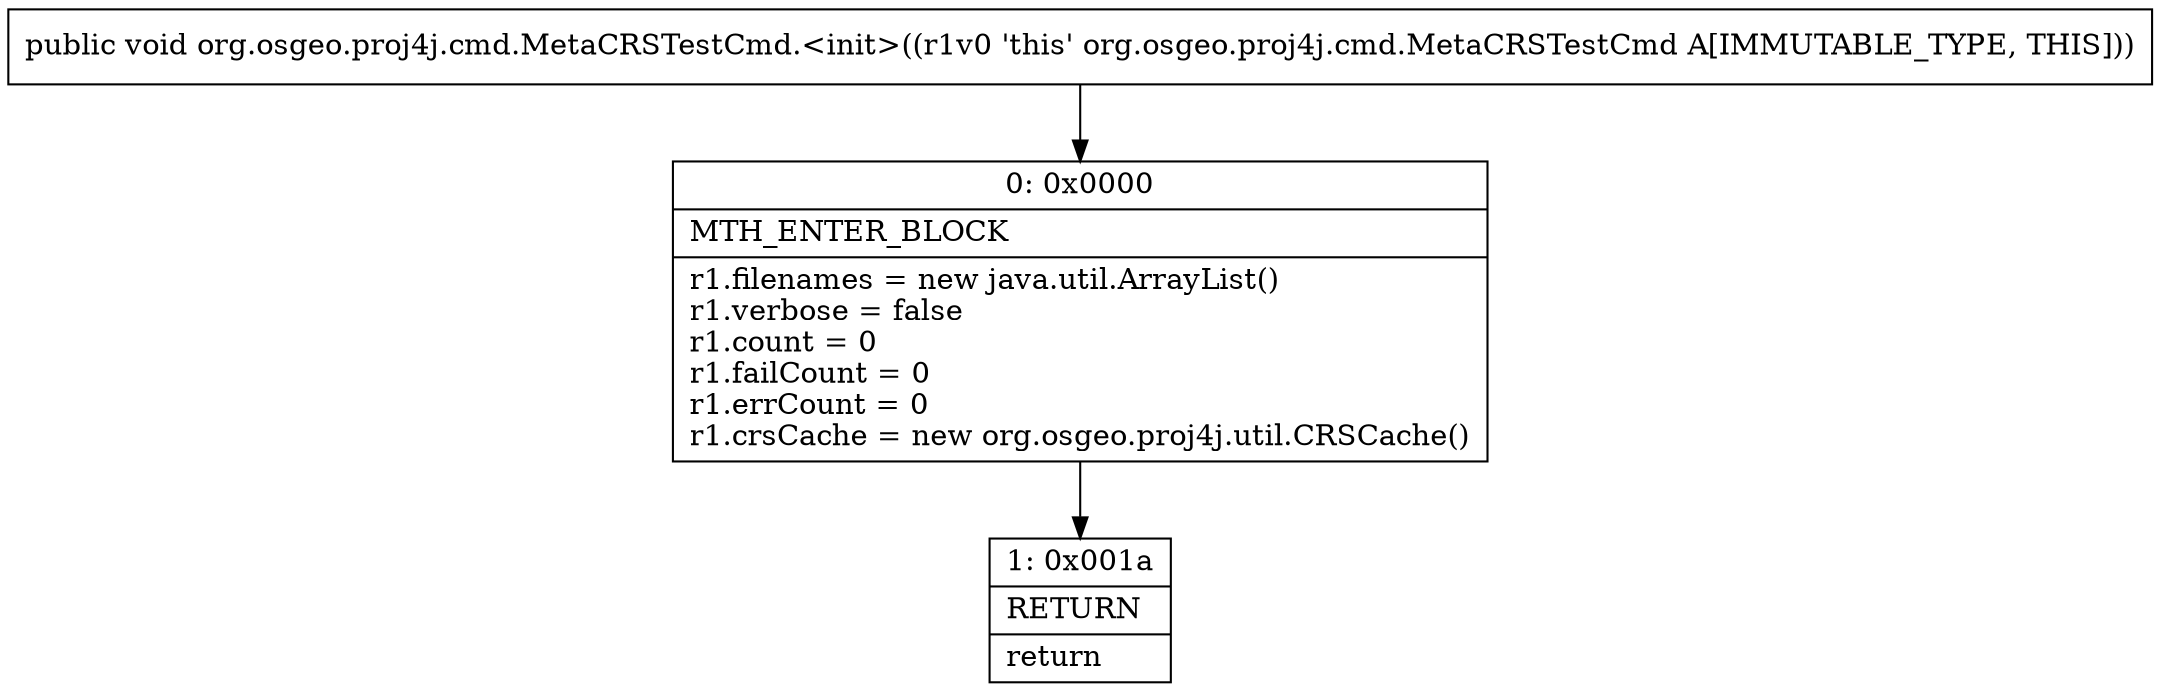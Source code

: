 digraph "CFG fororg.osgeo.proj4j.cmd.MetaCRSTestCmd.\<init\>()V" {
Node_0 [shape=record,label="{0\:\ 0x0000|MTH_ENTER_BLOCK\l|r1.filenames = new java.util.ArrayList()\lr1.verbose = false\lr1.count = 0\lr1.failCount = 0\lr1.errCount = 0\lr1.crsCache = new org.osgeo.proj4j.util.CRSCache()\l}"];
Node_1 [shape=record,label="{1\:\ 0x001a|RETURN\l|return\l}"];
MethodNode[shape=record,label="{public void org.osgeo.proj4j.cmd.MetaCRSTestCmd.\<init\>((r1v0 'this' org.osgeo.proj4j.cmd.MetaCRSTestCmd A[IMMUTABLE_TYPE, THIS])) }"];
MethodNode -> Node_0;
Node_0 -> Node_1;
}

